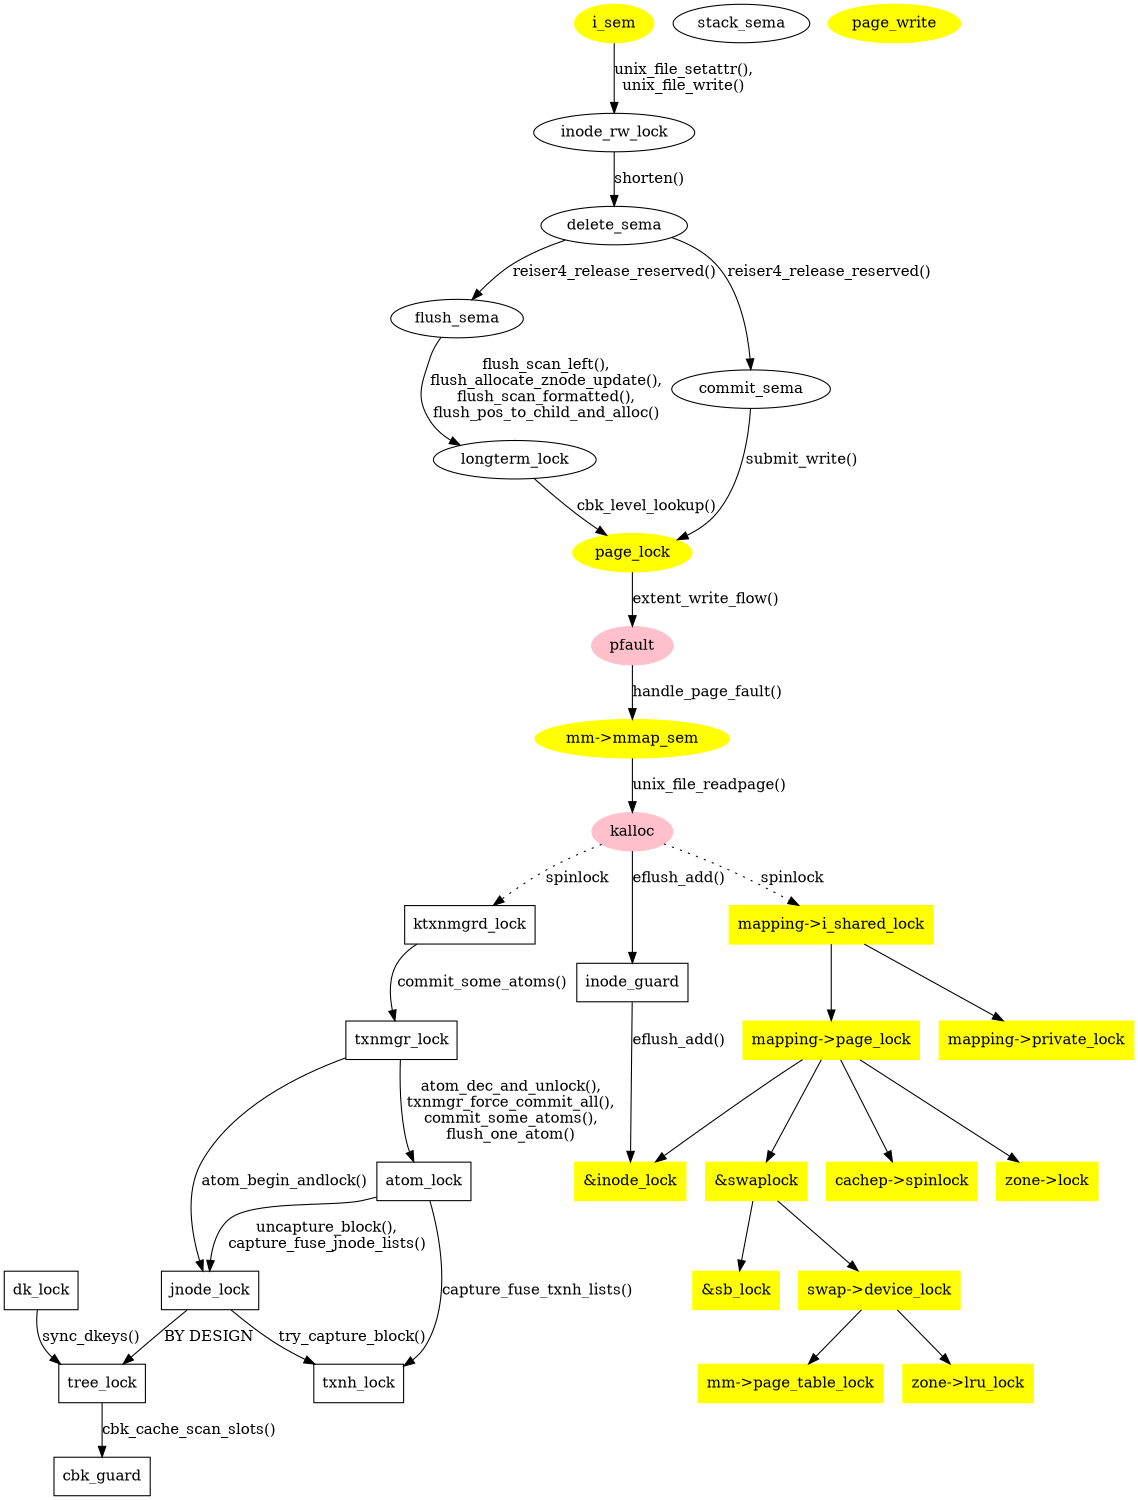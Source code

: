 digraph locks {

size="18,10"

/* reiser4 spin locks */
tree_lock [shape=box]
dk_lock [shape=box]
jnode_lock [shape=box]
inode_guard [shape=box]
atom_lock [shape=box]
txnh_lock [shape=box]
txnmgr_lock [shape=box]
ktxnmgrd_lock [shape=box]
cbk_guard [shape=box]

//stack_lock [shape=box]
//super_guard [shape=box]
//lnode_guard [shape=box]
//cksum_guard [shape=box]
//oid_guard [shape=box]
//test_lock [shape=box]
//kcond_lock [shape=box]
//fake_lock [shape=box]
//panic_guard [shape=box]
//contexts_lock [shape=box]
//pset_guard [shape=box]
//phash_guard [shape=box]

/* reiser4 long term locks */
longterm_lock
inode_rw_lock
stack_sema
flush_sema
commit_sema
delete_sema

//lnode_kcond
//ktxnmgrd_start
//ktxnmgrd_wait
//bnode_sema

/* pseudo locks */
pfault [color=pink, style=filled]
kalloc [color=pink, style=filled]

/* system spin locks */
mapping_i_shared_lock [label="mapping->i_shared_lock", shape=box, color=yellow, style=filled]
mapping_private_lock [label="mapping->private_lock", shape=box, color=yellow, style=filled]
mapping_page_lock [label="mapping->page_lock", shape=box, color=yellow, style=filled]
cachep_spinlock [label="cachep->spinlock", shape=box, color=yellow, style=filled]
zone_lock [label="zone->lock", shape=box, color=yellow, style=filled]
inode_lock [label="&inode_lock", shape=box, color=yellow, style=filled]
swaplock [label="&swaplock", shape=box, color=yellow, style=filled]
swap_device_lock[label="swap->device_lock", shape=box, color=yellow, style=filled]
mm_page_table_lock [label="mm->page_table_lock", shape=box, color=yellow, style=filled]
zone_lru_lock [label="zone->lru_lock", shape=box, color=yellow, style=filled]
sb_lock [label="&sb_lock", shape=box, color=yellow, style=filled]

/* system long term locks */
mm_mmap_sem [label="mm->mmap_sem", color=yellow, style=filled]
i_sem [color=yellow, style=filled]
page_lock [color=yellow, style=filled]
page_write [color=yellow, style=filled]

/* dependencies */

inode_guard->inode_lock [label="eflush_add()"]
atom_lock->jnode_lock [label="uncapture_block(),\ncapture_fuse_jnode_lists()"]
jnode_lock->txnh_lock [label="try_capture_block()"]
atom_lock->txnh_lock [label="capture_fuse_txnh_lists()"]
jnode_lock->tree_lock [label="BY DESIGN"]
tree_lock->cbk_guard [label="cbk_cache_scan_slots()"]
dk_lock->tree_lock [label="sync_dkeys()"]
txnmgr_lock->atom_lock [label="atom_dec_and_unlock(),\ntxnmgr_force_commit_all(),\ncommit_some_atoms(),\nflush_one_atom()"]
txnmgr_lock->jnode_lock [label="atom_begin_andlock()"]
/* txnmgr_lock->txnh_lock [label="atom_begin_andlock()"] already covered */
i_sem->inode_rw_lock [label="unix_file_setattr(),\nunix_file_write()"]
inode_rw_lock->delete_sema [label="shorten()"]
delete_sema->flush_sema [label="reiser4_release_reserved()"]
delete_sema->commit_sema [label="reiser4_release_reserved()"]
flush_sema->longterm_lock [label="flush_scan_left(),\nflush_allocate_znode_update(),\nflush_scan_formatted(),\nflush_pos_to_child_and_alloc()"]
longterm_lock->page_lock [label="cbk_level_lookup()"]
commit_sema->page_lock [label="submit_write()"]
pfault->mm_mmap_sem [label="handle_page_fault()"]
page_lock->pfault [label="extent_write_flow()"]
mm_mmap_sem->kalloc [label="unix_file_readpage()"]

//mm_mmap_sem->inode_rw_lock [label="unix_file_filemap_nopage()", style="dotted"]
//mm_mmap_sem->kalloc [label="DEAD2", style="dotted"]
//kalloc->jnode_lock [label="emergency_flush()"]
//longterm_lock->jnode_lock [label="longterm_unlock_znode(),\nflush_allocate_znode()"]

kalloc->ktxnmgrd_lock [label="spinlock", style=dotted]
kalloc->mapping_i_shared_lock [label="spinlock", style=dotted]

kalloc->inode_guard [label="eflush_add()"]
ktxnmgrd_lock->txnmgr_lock [label="commit_some_atoms()"]

mapping_i_shared_lock->mapping_private_lock
mapping_i_shared_lock->mapping_page_lock
mapping_page_lock->cachep_spinlock
mapping_page_lock->zone_lock
mapping_page_lock->inode_lock
mapping_page_lock->swaplock
swaplock->swap_device_lock
swap_device_lock->mm_page_table_lock
swap_device_lock->zone_lru_lock
swaplock->sb_lock
}
